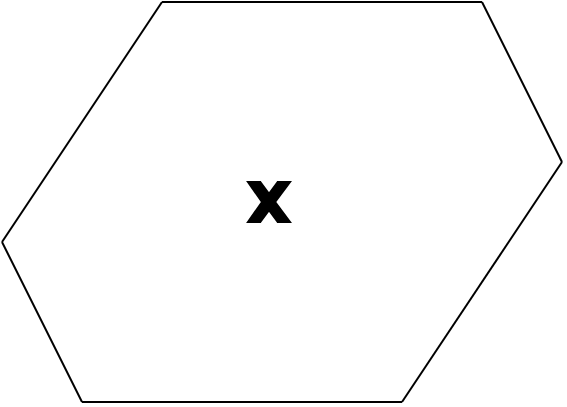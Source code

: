 <mxfile version="20.4.1" type="device"><diagram id="1UJ912K3z5lPmPONrLKb" name="Pagina-1"><mxGraphModel dx="2062" dy="697" grid="1" gridSize="10" guides="1" tooltips="1" connect="1" arrows="1" fold="1" page="1" pageScale="1" pageWidth="827" pageHeight="1169" math="0" shadow="0"><root><mxCell id="0"/><mxCell id="1" parent="0"/><mxCell id="wxTFs5hVM6yhzPy-9OP2-12" value="" style="endArrow=none;html=1;rounded=0;" edge="1" parent="1"><mxGeometry width="50" height="50" relative="1" as="geometry"><mxPoint x="480" y="360" as="sourcePoint"/><mxPoint x="320" y="360" as="targetPoint"/></mxGeometry></mxCell><mxCell id="wxTFs5hVM6yhzPy-9OP2-14" value="" style="endArrow=none;html=1;rounded=0;" edge="1" parent="1"><mxGeometry width="50" height="50" relative="1" as="geometry"><mxPoint x="280" y="280" as="sourcePoint"/><mxPoint x="320" y="360" as="targetPoint"/></mxGeometry></mxCell><mxCell id="wxTFs5hVM6yhzPy-9OP2-15" value="" style="endArrow=none;html=1;rounded=0;" edge="1" parent="1"><mxGeometry width="50" height="50" relative="1" as="geometry"><mxPoint x="360" y="160" as="sourcePoint"/><mxPoint x="280" y="280" as="targetPoint"/></mxGeometry></mxCell><mxCell id="wxTFs5hVM6yhzPy-9OP2-16" value="" style="endArrow=none;html=1;rounded=0;" edge="1" parent="1"><mxGeometry width="50" height="50" relative="1" as="geometry"><mxPoint x="520" y="160" as="sourcePoint"/><mxPoint x="360" y="160" as="targetPoint"/></mxGeometry></mxCell><mxCell id="wxTFs5hVM6yhzPy-9OP2-17" value="" style="endArrow=none;html=1;rounded=0;" edge="1" parent="1"><mxGeometry width="50" height="50" relative="1" as="geometry"><mxPoint x="560" y="240" as="sourcePoint"/><mxPoint x="520" y="160" as="targetPoint"/></mxGeometry></mxCell><mxCell id="wxTFs5hVM6yhzPy-9OP2-18" value="" style="endArrow=none;html=1;rounded=0;" edge="1" parent="1"><mxGeometry width="50" height="50" relative="1" as="geometry"><mxPoint x="480" y="360" as="sourcePoint"/><mxPoint x="560" y="240" as="targetPoint"/></mxGeometry></mxCell><mxCell id="wxTFs5hVM6yhzPy-9OP2-19" value="" style="verticalLabelPosition=bottom;verticalAlign=top;html=1;shape=mxgraph.basic.x;fillColor=#000000;" vertex="1" parent="1"><mxGeometry x="403" y="250" width="21" height="20" as="geometry"/></mxCell></root></mxGraphModel></diagram></mxfile>